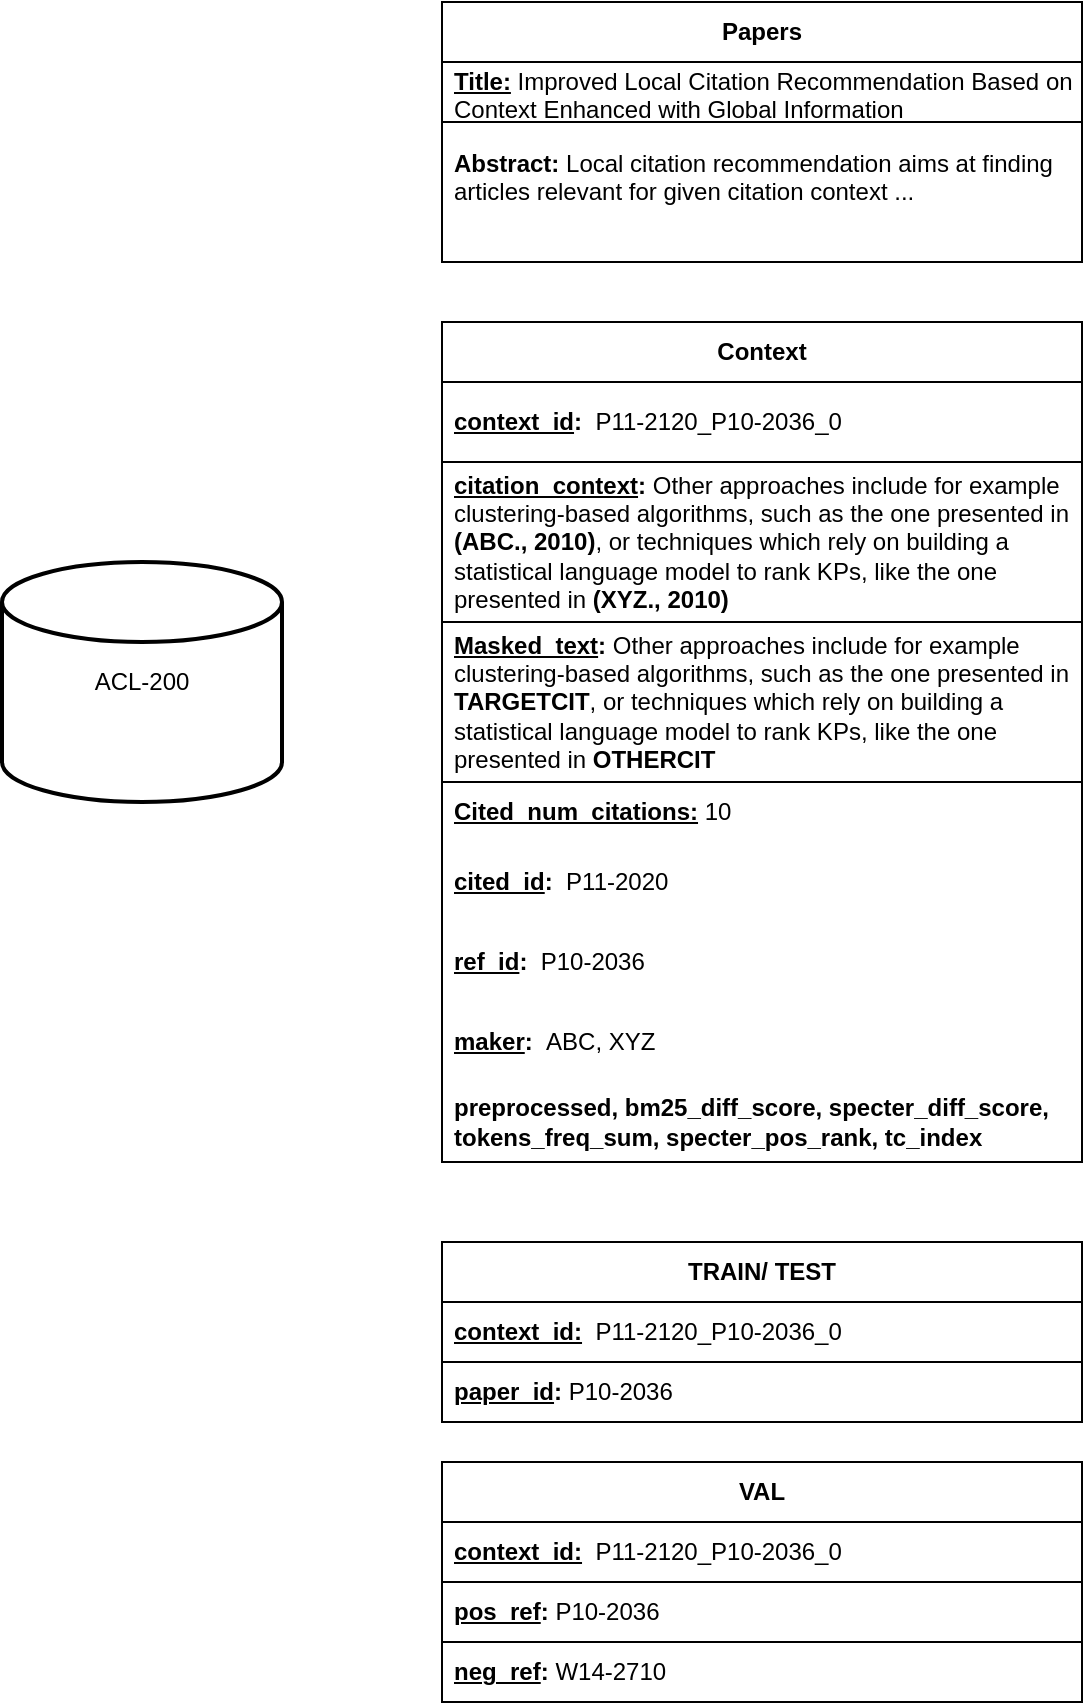 <mxfile>
    <diagram id="9eewM0FivRC3HTKJyOST" name="Page-1">
        <mxGraphModel dx="1353" dy="564" grid="1" gridSize="10" guides="1" tooltips="1" connect="1" arrows="1" fold="1" page="1" pageScale="1" pageWidth="850" pageHeight="1100" math="0" shadow="0">
            <root>
                <mxCell id="0"/>
                <mxCell id="1" parent="0"/>
                <mxCell id="2" value="ACL-200" style="strokeWidth=2;html=1;shape=mxgraph.flowchart.database;whiteSpace=wrap;" parent="1" vertex="1">
                    <mxGeometry x="20" y="280" width="140" height="120" as="geometry"/>
                </mxCell>
                <mxCell id="3" value="&lt;b&gt;Papers&lt;/b&gt;" style="swimlane;fontStyle=0;childLayout=stackLayout;horizontal=1;startSize=30;horizontalStack=0;resizeParent=1;resizeParentMax=0;resizeLast=0;collapsible=1;marginBottom=0;whiteSpace=wrap;html=1;" parent="1" vertex="1">
                    <mxGeometry x="240" width="320" height="130" as="geometry"/>
                </mxCell>
                <mxCell id="4" value="&lt;b&gt;&lt;u&gt;Title:&lt;/u&gt; &lt;/b&gt;Improved Local Citation Recommendation Based on Context Enhanced with Global Information&lt;br&gt;&amp;nbsp;" style="text;strokeColor=default;fillColor=none;align=left;verticalAlign=middle;spacingLeft=4;spacingRight=4;overflow=hidden;points=[[0,0.5],[1,0.5]];portConstraint=eastwest;rotatable=0;whiteSpace=wrap;html=1;rounded=0;" parent="3" vertex="1">
                    <mxGeometry y="30" width="320" height="30" as="geometry"/>
                </mxCell>
                <mxCell id="5" value="&lt;b&gt;Abstract:&amp;nbsp;&lt;/b&gt;Local citation recommendation aims at finding articles relevant for given citation context ...&lt;br&gt;&lt;b&gt;&amp;nbsp;&lt;/b&gt;" style="text;strokeColor=default;fillColor=none;align=left;verticalAlign=middle;spacingLeft=4;spacingRight=4;overflow=hidden;points=[[0,0.5],[1,0.5]];portConstraint=eastwest;rotatable=0;whiteSpace=wrap;html=1;rounded=0;" parent="3" vertex="1">
                    <mxGeometry y="60" width="320" height="70" as="geometry"/>
                </mxCell>
                <mxCell id="7" value="&lt;b&gt;Context&lt;/b&gt;" style="swimlane;fontStyle=0;childLayout=stackLayout;horizontal=1;startSize=30;horizontalStack=0;resizeParent=1;resizeParentMax=0;resizeLast=0;collapsible=1;marginBottom=0;whiteSpace=wrap;html=1;" parent="1" vertex="1">
                    <mxGeometry x="240" y="160" width="320" height="420" as="geometry"/>
                </mxCell>
                <mxCell id="12" value="&lt;b&gt;&lt;u&gt;context_id&lt;/u&gt;:&amp;nbsp;&lt;/b&gt;&amp;nbsp;P11-2120_P10-2036_0" style="text;strokeColor=none;fillColor=none;align=left;verticalAlign=middle;spacingLeft=4;spacingRight=4;overflow=hidden;points=[[0,0.5],[1,0.5]];portConstraint=eastwest;rotatable=0;whiteSpace=wrap;html=1;" vertex="1" parent="7">
                    <mxGeometry y="30" width="320" height="40" as="geometry"/>
                </mxCell>
                <mxCell id="16" value="&lt;b&gt;&lt;u&gt;citation_context&lt;/u&gt;:&amp;nbsp;&lt;/b&gt;Other approaches include for example clustering-based algorithms, such as the one presented in &lt;b&gt;(ABC., 2010)&lt;/b&gt;, or techniques which rely on building a statistical language model to rank KPs, like the one presented in&amp;nbsp;&lt;b&gt;(XYZ., 2010)&lt;/b&gt;" style="text;strokeColor=default;fillColor=none;align=left;verticalAlign=middle;spacingLeft=4;spacingRight=4;overflow=hidden;points=[[0,0.5],[1,0.5]];portConstraint=eastwest;rotatable=0;whiteSpace=wrap;html=1;" vertex="1" parent="7">
                    <mxGeometry y="70" width="320" height="80" as="geometry"/>
                </mxCell>
                <mxCell id="9" value="&lt;b&gt;&lt;u&gt;Masked_text&lt;/u&gt;:&amp;nbsp;&lt;/b&gt;Other approaches include for example clustering-based algorithms, such as the one presented in &lt;b&gt;TARGETCIT&lt;/b&gt;, or techniques which rely on building a statistical language model to rank KPs, like the one presented in &lt;b&gt;OTHERCIT&lt;/b&gt;" style="text;strokeColor=default;fillColor=none;align=left;verticalAlign=middle;spacingLeft=4;spacingRight=4;overflow=hidden;points=[[0,0.5],[1,0.5]];portConstraint=eastwest;rotatable=0;whiteSpace=wrap;html=1;" parent="7" vertex="1">
                    <mxGeometry y="150" width="320" height="80" as="geometry"/>
                </mxCell>
                <mxCell id="8" value="&lt;b&gt;&lt;u&gt;Cited_num_citations:&lt;/u&gt;&amp;nbsp;&lt;/b&gt;10&amp;nbsp;" style="text;strokeColor=none;fillColor=none;align=left;verticalAlign=middle;spacingLeft=4;spacingRight=4;overflow=hidden;points=[[0,0.5],[1,0.5]];portConstraint=eastwest;rotatable=0;whiteSpace=wrap;html=1;" parent="7" vertex="1">
                    <mxGeometry y="230" width="320" height="30" as="geometry"/>
                </mxCell>
                <mxCell id="13" value="&lt;b&gt;&lt;u&gt;cited_id&lt;/u&gt;: &lt;/b&gt;&amp;nbsp;P11-2020" style="text;strokeColor=none;fillColor=none;align=left;verticalAlign=middle;spacingLeft=4;spacingRight=4;overflow=hidden;points=[[0,0.5],[1,0.5]];portConstraint=eastwest;rotatable=0;whiteSpace=wrap;html=1;" vertex="1" parent="7">
                    <mxGeometry y="260" width="320" height="40" as="geometry"/>
                </mxCell>
                <mxCell id="14" value="&lt;b&gt;&lt;u&gt;ref_id&lt;/u&gt;: &lt;/b&gt;&amp;nbsp;P10-2036" style="text;strokeColor=none;fillColor=none;align=left;verticalAlign=middle;spacingLeft=4;spacingRight=4;overflow=hidden;points=[[0,0.5],[1,0.5]];portConstraint=eastwest;rotatable=0;whiteSpace=wrap;html=1;" vertex="1" parent="7">
                    <mxGeometry y="300" width="320" height="40" as="geometry"/>
                </mxCell>
                <mxCell id="25" value="&lt;b&gt;&lt;u&gt;maker&lt;/u&gt;: &lt;/b&gt;&amp;nbsp;ABC, XYZ" style="text;strokeColor=none;fillColor=none;align=left;verticalAlign=middle;spacingLeft=4;spacingRight=4;overflow=hidden;points=[[0,0.5],[1,0.5]];portConstraint=eastwest;rotatable=0;whiteSpace=wrap;html=1;" vertex="1" parent="7">
                    <mxGeometry y="340" width="320" height="40" as="geometry"/>
                </mxCell>
                <mxCell id="26" value="&lt;b&gt;preprocessed, bm25_diff_score, specter_diff_score, tokens_freq_sum, specter_pos_rank, tc_index&amp;nbsp;&lt;/b&gt;&amp;nbsp;" style="text;strokeColor=none;fillColor=none;align=left;verticalAlign=middle;spacingLeft=4;spacingRight=4;overflow=hidden;points=[[0,0.5],[1,0.5]];portConstraint=eastwest;rotatable=0;whiteSpace=wrap;html=1;" vertex="1" parent="7">
                    <mxGeometry y="380" width="320" height="40" as="geometry"/>
                </mxCell>
                <mxCell id="17" value="&lt;b&gt;TRAIN/ TEST&lt;/b&gt;" style="swimlane;fontStyle=0;childLayout=stackLayout;horizontal=1;startSize=30;horizontalStack=0;resizeParent=1;resizeParentMax=0;resizeLast=0;collapsible=1;marginBottom=0;whiteSpace=wrap;html=1;" vertex="1" parent="1">
                    <mxGeometry x="240" y="620" width="320" height="90" as="geometry"/>
                </mxCell>
                <mxCell id="18" value="&lt;b&gt;&lt;u&gt;context_id:&lt;/u&gt;&amp;nbsp;&amp;nbsp;&lt;/b&gt;P11-2120_P10-2036_0" style="text;strokeColor=default;fillColor=none;align=left;verticalAlign=middle;spacingLeft=4;spacingRight=4;overflow=hidden;points=[[0,0.5],[1,0.5]];portConstraint=eastwest;rotatable=0;whiteSpace=wrap;html=1;rounded=0;" vertex="1" parent="17">
                    <mxGeometry y="30" width="320" height="30" as="geometry"/>
                </mxCell>
                <mxCell id="19" value="&lt;b&gt;&lt;u&gt;paper_id&lt;/u&gt;:&amp;nbsp;&lt;/b&gt;P10-2036&lt;b&gt;&lt;br&gt;&lt;/b&gt;" style="text;strokeColor=default;fillColor=none;align=left;verticalAlign=middle;spacingLeft=4;spacingRight=4;overflow=hidden;points=[[0,0.5],[1,0.5]];portConstraint=eastwest;rotatable=0;whiteSpace=wrap;html=1;rounded=0;" vertex="1" parent="17">
                    <mxGeometry y="60" width="320" height="30" as="geometry"/>
                </mxCell>
                <mxCell id="20" value="&lt;b&gt;VAL&lt;/b&gt;" style="swimlane;fontStyle=0;childLayout=stackLayout;horizontal=1;startSize=30;horizontalStack=0;resizeParent=1;resizeParentMax=0;resizeLast=0;collapsible=1;marginBottom=0;whiteSpace=wrap;html=1;" vertex="1" parent="1">
                    <mxGeometry x="240" y="730" width="320" height="120" as="geometry"/>
                </mxCell>
                <mxCell id="21" value="&lt;b&gt;&lt;u&gt;context_id:&lt;/u&gt;&amp;nbsp;&amp;nbsp;&lt;/b&gt;P11-2120_P10-2036_0" style="text;strokeColor=default;fillColor=none;align=left;verticalAlign=middle;spacingLeft=4;spacingRight=4;overflow=hidden;points=[[0,0.5],[1,0.5]];portConstraint=eastwest;rotatable=0;whiteSpace=wrap;html=1;rounded=0;" vertex="1" parent="20">
                    <mxGeometry y="30" width="320" height="30" as="geometry"/>
                </mxCell>
                <mxCell id="22" value="&lt;b&gt;&lt;u&gt;pos_ref&lt;/u&gt;:&amp;nbsp;&lt;/b&gt;P10-2036&lt;b&gt;&lt;br&gt;&lt;/b&gt;" style="text;strokeColor=default;fillColor=none;align=left;verticalAlign=middle;spacingLeft=4;spacingRight=4;overflow=hidden;points=[[0,0.5],[1,0.5]];portConstraint=eastwest;rotatable=0;whiteSpace=wrap;html=1;rounded=0;" vertex="1" parent="20">
                    <mxGeometry y="60" width="320" height="30" as="geometry"/>
                </mxCell>
                <mxCell id="24" value="&lt;b&gt;&lt;u&gt;neg_ref&lt;/u&gt;:&amp;nbsp;&lt;/b&gt;W14-2710&lt;b&gt;&lt;br&gt;&lt;/b&gt;" style="text;strokeColor=default;fillColor=none;align=left;verticalAlign=middle;spacingLeft=4;spacingRight=4;overflow=hidden;points=[[0,0.5],[1,0.5]];portConstraint=eastwest;rotatable=0;whiteSpace=wrap;html=1;rounded=0;" vertex="1" parent="20">
                    <mxGeometry y="90" width="320" height="30" as="geometry"/>
                </mxCell>
            </root>
        </mxGraphModel>
    </diagram>
</mxfile>